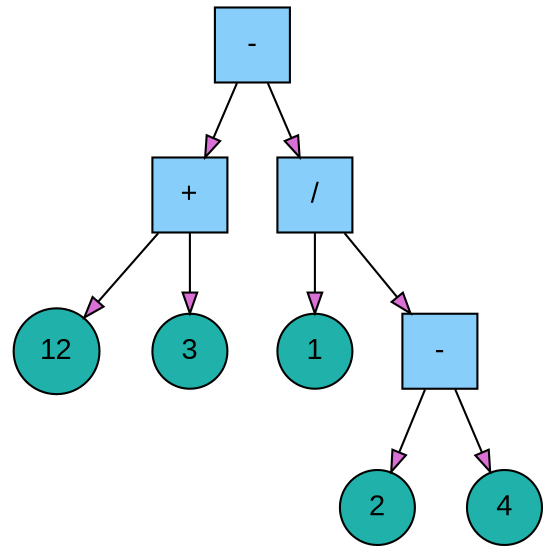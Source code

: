 digraph BST {
    ratio = 1.0;
    node [style=filled]
    node [fontname=Arial]
    edge [arrowType=normal]
    edge [fillcolor=orchid]
    rootLL[label="12",shape=circle,fillcolor=lightseagreen]
    rootLR[label="3",shape=circle,fillcolor=lightseagreen]
    rootL [label="+",shape=square,fillcolor=lightskyblue]
    rootL -> rootLL
    rootL -> rootLR
    rootRL[label="1",shape=circle,fillcolor=lightseagreen]
    rootRRL[label="2",shape=circle,fillcolor=lightseagreen]
    rootRRR[label="4",shape=circle,fillcolor=lightseagreen]
    rootRR [label="-",shape=square,fillcolor=lightskyblue]
    rootRR -> rootRRL
    rootRR -> rootRRR
    rootR [label="/",shape=square,fillcolor=lightskyblue]
    rootR -> rootRL
    rootR -> rootRR
    root [label="-",shape=square,fillcolor=lightskyblue]
    root -> rootL
    root -> rootR
}
